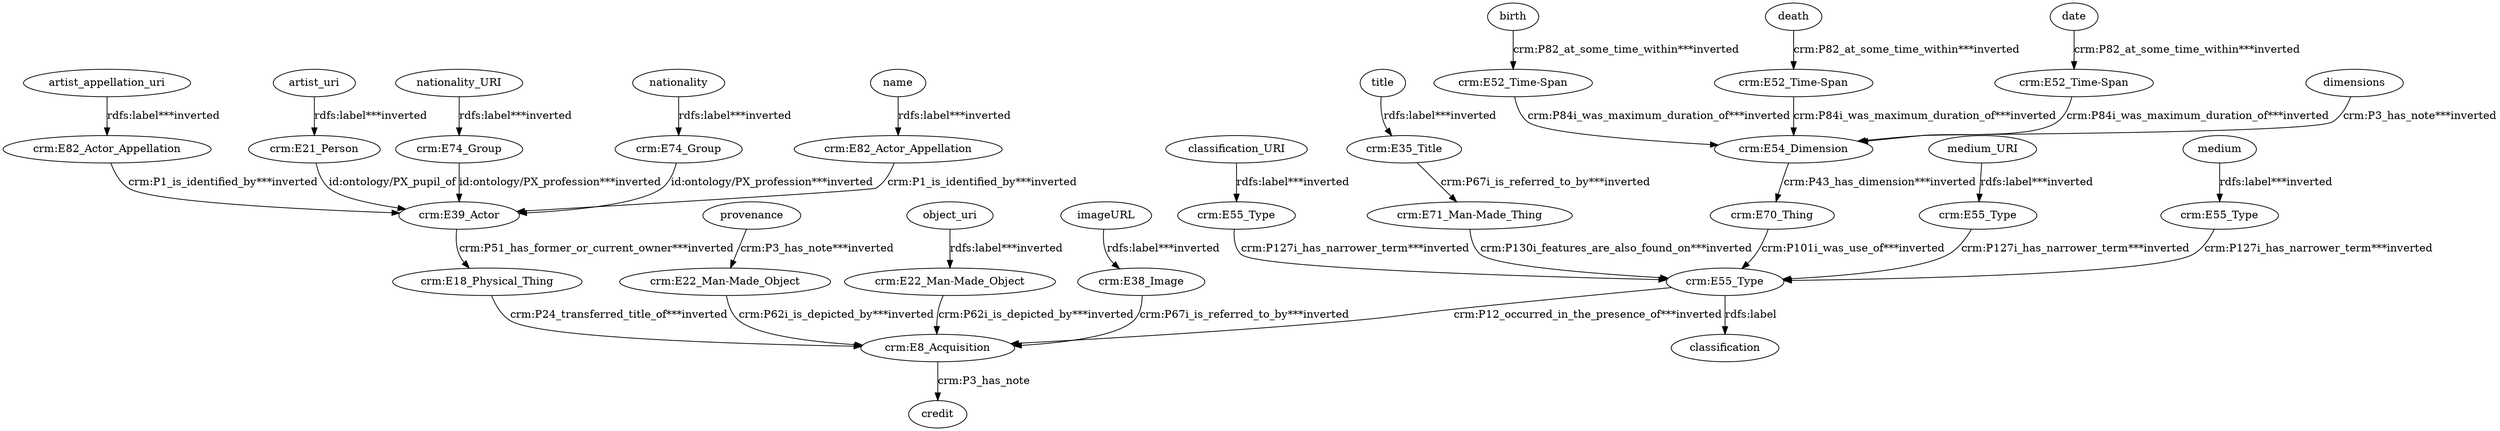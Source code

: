 digraph {
  artist_appellation_uri [type=attribute_name,label=artist_appellation_uri]
  "crm:E82_Actor_Appellation1" [type=class_uri,label="crm:E82_Actor_Appellation"]
  artist_uri [type=attribute_name,label=artist_uri]
  "crm:E21_Person1" [type=class_uri,label="crm:E21_Person"]
  birth [type=attribute_name,label=birth]
  "crm:E52_Time-Span1" [type=class_uri,label="crm:E52_Time-Span"]
  classification_URI [type=attribute_name,label=classification_URI]
  "crm:E55_Type3" [type=class_uri,label="crm:E55_Type"]
  "crm:E18_Physical_Thing" [type=class_uri,label="crm:E18_Physical_Thing"]
  "crm:E8_Acquisition1" [type=class_uri,label="crm:E8_Acquisition"]
  "crm:E39_Actor" [type=class_uri,label="crm:E39_Actor"]
  "crm:E22_Man-Made_Object1" [type=class_uri,label="crm:E22_Man-Made_Object"]
  "crm:E22_Man-Made_Object2" [type=class_uri,label="crm:E22_Man-Made_Object"]
  "crm:E35_Title1" [type=class_uri,label="crm:E35_Title"]
  "crm:E71_Man-Made_Thing" [type=class_uri,label="crm:E71_Man-Made_Thing"]
  "crm:E38_Image1" [type=class_uri,label="crm:E38_Image"]
  "crm:E54_Dimension1" [type=class_uri,label="crm:E54_Dimension"]
  "crm:E52_Time-Span2" [type=class_uri,label="crm:E52_Time-Span"]
  "crm:E52_Time-Span3" [type=class_uri,label="crm:E52_Time-Span"]
  "crm:E70_Thing" [type=class_uri,label="crm:E70_Thing"]
  "crm:E55_Type1" [type=class_uri,label="crm:E55_Type"]
  "crm:E55_Type4" [type=class_uri,label="crm:E55_Type"]
  "crm:E55_Type2" [type=class_uri,label="crm:E55_Type"]
  classification [type=attribute_name,label=classification]
  "crm:E74_Group1" [type=class_uri,label="crm:E74_Group"]
  "crm:E74_Group2" [type=class_uri,label="crm:E74_Group"]
  "crm:E82_Actor_Appellation2" [type=class_uri,label="crm:E82_Actor_Appellation"]
  credit [type=attribute_name,label=credit]
  date [type=attribute_name,label=date]
  death [type=attribute_name,label=death]
  dimensions [type=attribute_name,label=dimensions]
  imageURL [type=attribute_name,label=imageURL]
  medium [type=attribute_name,label=medium]
  medium_URI [type=attribute_name,label=medium_URI]
  name [type=attribute_name,label=name]
  nationality [type=attribute_name,label=nationality]
  nationality_URI [type=attribute_name,label=nationality_URI]
  object_uri [type=attribute_name,label=object_uri]
  provenance [type=attribute_name,label=provenance]
  title [type=attribute_name,label=title]
  artist_appellation_uri -> "crm:E82_Actor_Appellation1" [type=st_property_uri,label="rdfs:label***inverted"]
  artist_uri -> "crm:E21_Person1" [type=st_property_uri,label="rdfs:label***inverted"]
  birth -> "crm:E52_Time-Span1" [type=st_property_uri,label="crm:P82_at_some_time_within***inverted"]
  classification_URI -> "crm:E55_Type3" [type=st_property_uri,label="rdfs:label***inverted"]
  "crm:E18_Physical_Thing" -> "crm:E8_Acquisition1" [type=direct_property_uri,label="crm:P24_transferred_title_of***inverted"]
  "crm:E21_Person1" -> "crm:E39_Actor" [label="id:ontology/PX_pupil_of",type=direct_property_uri]
  "crm:E22_Man-Made_Object1" -> "crm:E8_Acquisition1" [type=inherited,label="crm:P62i_is_depicted_by***inverted"]
  "crm:E22_Man-Made_Object2" -> "crm:E8_Acquisition1" [type=inherited,label="crm:P62i_is_depicted_by***inverted"]
  "crm:E35_Title1" -> "crm:E71_Man-Made_Thing" [type=inherited,label="crm:P67i_is_referred_to_by***inverted"]
  "crm:E38_Image1" -> "crm:E8_Acquisition1" [type=inherited,label="crm:P67i_is_referred_to_by***inverted"]
  "crm:E39_Actor" -> "crm:E18_Physical_Thing" [type=direct_property_uri,label="crm:P51_has_former_or_current_owner***inverted"]
  "crm:E52_Time-Span1" -> "crm:E54_Dimension1" [type=direct_property_uri,label="crm:P84i_was_maximum_duration_of***inverted"]
  "crm:E52_Time-Span2" -> "crm:E54_Dimension1" [type=direct_property_uri,label="crm:P84i_was_maximum_duration_of***inverted"]
  "crm:E52_Time-Span3" -> "crm:E54_Dimension1" [type=direct_property_uri,label="crm:P84i_was_maximum_duration_of***inverted"]
  "crm:E54_Dimension1" -> "crm:E70_Thing" [type=direct_property_uri,label="crm:P43_has_dimension***inverted"]
  "crm:E55_Type1" -> "crm:E55_Type4" [type=direct_property_uri,label="crm:P127i_has_narrower_term***inverted"]
  "crm:E55_Type2" -> "crm:E55_Type4" [type=direct_property_uri,label="crm:P127i_has_narrower_term***inverted"]
  "crm:E55_Type3" -> "crm:E55_Type4" [type=direct_property_uri,label="crm:P127i_has_narrower_term***inverted"]
  "crm:E55_Type4" -> classification [label="rdfs:label",type=st_property_uri]
  "crm:E55_Type4" -> "crm:E8_Acquisition1" [type=inherited,label="crm:P12_occurred_in_the_presence_of***inverted"]
  "crm:E70_Thing" -> "crm:E55_Type4" [type=direct_property_uri,label="crm:P101i_was_use_of***inverted"]
  "crm:E71_Man-Made_Thing" -> "crm:E55_Type4" [type=inherited,label="crm:P130i_features_are_also_found_on***inverted"]
  "crm:E74_Group1" -> "crm:E39_Actor" [type=direct_property_uri,label="id:ontology/PX_profession***inverted"]
  "crm:E74_Group2" -> "crm:E39_Actor" [type=direct_property_uri,label="id:ontology/PX_profession***inverted"]
  "crm:E82_Actor_Appellation1" -> "crm:E39_Actor" [type=inherited,label="crm:P1_is_identified_by***inverted"]
  "crm:E82_Actor_Appellation2" -> "crm:E39_Actor" [type=inherited,label="crm:P1_is_identified_by***inverted"]
  "crm:E8_Acquisition1" -> credit [label="crm:P3_has_note",type=st_property_uri]
  date -> "crm:E52_Time-Span3" [type=st_property_uri,label="crm:P82_at_some_time_within***inverted"]
  death -> "crm:E52_Time-Span2" [type=st_property_uri,label="crm:P82_at_some_time_within***inverted"]
  dimensions -> "crm:E54_Dimension1" [type=st_property_uri,label="crm:P3_has_note***inverted"]
  imageURL -> "crm:E38_Image1" [type=st_property_uri,label="rdfs:label***inverted"]
  medium -> "crm:E55_Type2" [type=st_property_uri,label="rdfs:label***inverted"]
  medium_URI -> "crm:E55_Type1" [type=st_property_uri,label="rdfs:label***inverted"]
  name -> "crm:E82_Actor_Appellation2" [type=st_property_uri,label="rdfs:label***inverted"]
  nationality -> "crm:E74_Group2" [type=st_property_uri,label="rdfs:label***inverted"]
  nationality_URI -> "crm:E74_Group1" [type=st_property_uri,label="rdfs:label***inverted"]
  object_uri -> "crm:E22_Man-Made_Object2" [type=st_property_uri,label="rdfs:label***inverted"]
  provenance -> "crm:E22_Man-Made_Object1" [type=st_property_uri,label="crm:P3_has_note***inverted"]
  title -> "crm:E35_Title1" [type=st_property_uri,label="rdfs:label***inverted"]
}

